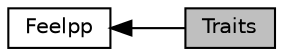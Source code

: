 digraph "Traits"
{
  edge [fontname="Helvetica",fontsize="10",labelfontname="Helvetica",labelfontsize="10"];
  node [fontname="Helvetica",fontsize="10",shape=box];
  rankdir=LR;
  Node1 [label="Traits",height=0.2,width=0.4,color="black", fillcolor="grey75", style="filled", fontcolor="black",tooltip=" "];
  Node2 [label="Feelpp",height=0.2,width=0.4,color="black", fillcolor="white", style="filled",URL="$group__Feelpp.html",tooltip="Feel++ classes and methods."];
  Node2->Node1 [shape=plaintext, dir="back", style="solid"];
}
